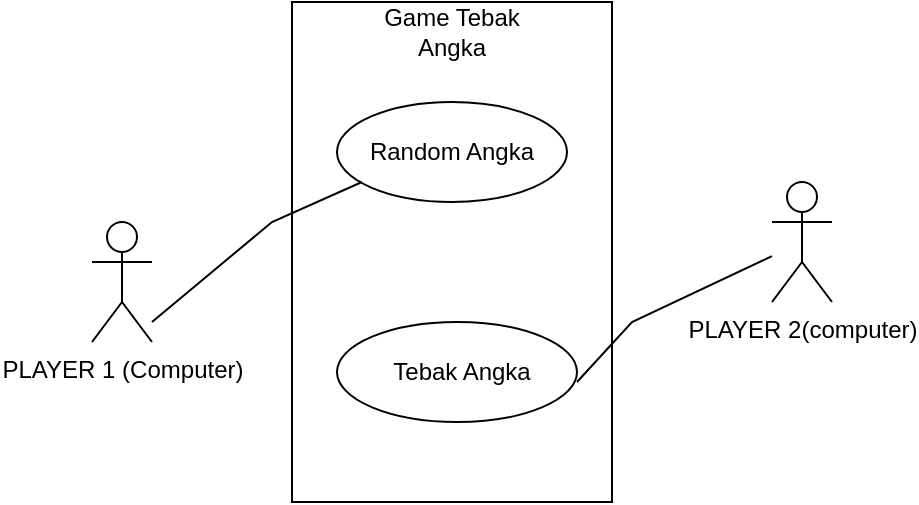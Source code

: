 <mxfile version="21.6.8" type="github">
  <diagram name="Page-1" id="oa9Hy5WR9T8vtJqIB_qF">
    <mxGraphModel dx="880" dy="478" grid="1" gridSize="10" guides="1" tooltips="1" connect="1" arrows="1" fold="1" page="1" pageScale="1" pageWidth="850" pageHeight="1100" math="0" shadow="0">
      <root>
        <mxCell id="0" />
        <mxCell id="1" parent="0" />
        <mxCell id="slcfN0gVcf-C9hrQRJ7O-11" value="PLAYER 2(computer)" style="shape=umlActor;verticalLabelPosition=bottom;verticalAlign=top;html=1;outlineConnect=0;" vertex="1" parent="1">
          <mxGeometry x="650" y="150" width="30" height="60" as="geometry" />
        </mxCell>
        <mxCell id="slcfN0gVcf-C9hrQRJ7O-1" value="" style="rounded=0;whiteSpace=wrap;html=1;" vertex="1" parent="1">
          <mxGeometry x="410" y="60" width="160" height="250" as="geometry" />
        </mxCell>
        <mxCell id="slcfN0gVcf-C9hrQRJ7O-24" value="Game Tebak&lt;br&gt;Angka" style="text;html=1;strokeColor=none;fillColor=none;align=center;verticalAlign=middle;whiteSpace=wrap;rounded=0;" vertex="1" parent="1">
          <mxGeometry x="450" y="60" width="80" height="30" as="geometry" />
        </mxCell>
        <mxCell id="slcfN0gVcf-C9hrQRJ7O-25" value="" style="ellipse;whiteSpace=wrap;html=1;" vertex="1" parent="1">
          <mxGeometry x="432.5" y="110" width="115" height="50" as="geometry" />
        </mxCell>
        <mxCell id="slcfN0gVcf-C9hrQRJ7O-26" value="Random Angka" style="text;html=1;strokeColor=none;fillColor=none;align=center;verticalAlign=middle;whiteSpace=wrap;rounded=0;" vertex="1" parent="1">
          <mxGeometry x="445" y="120" width="90" height="30" as="geometry" />
        </mxCell>
        <mxCell id="slcfN0gVcf-C9hrQRJ7O-27" value="" style="ellipse;whiteSpace=wrap;html=1;" vertex="1" parent="1">
          <mxGeometry x="432.5" y="220" width="120" height="50" as="geometry" />
        </mxCell>
        <mxCell id="slcfN0gVcf-C9hrQRJ7O-28" value="Tebak Angka" style="text;html=1;strokeColor=none;fillColor=none;align=center;verticalAlign=middle;whiteSpace=wrap;rounded=0;" vertex="1" parent="1">
          <mxGeometry x="445" y="230" width="100" height="30" as="geometry" />
        </mxCell>
        <mxCell id="slcfN0gVcf-C9hrQRJ7O-29" value="" style="endArrow=none;html=1;rounded=0;entryX=0;entryY=1;entryDx=0;entryDy=0;" edge="1" parent="1" target="slcfN0gVcf-C9hrQRJ7O-26">
          <mxGeometry width="50" height="50" relative="1" as="geometry">
            <mxPoint x="340" y="220" as="sourcePoint" />
            <mxPoint x="410" y="160" as="targetPoint" />
            <Array as="points">
              <mxPoint x="400" y="170" />
            </Array>
          </mxGeometry>
        </mxCell>
        <mxCell id="slcfN0gVcf-C9hrQRJ7O-31" value="PLAYER 1 (Computer)" style="shape=umlActor;verticalLabelPosition=bottom;verticalAlign=top;html=1;outlineConnect=0;" vertex="1" parent="1">
          <mxGeometry x="310" y="170" width="30" height="60" as="geometry" />
        </mxCell>
        <mxCell id="slcfN0gVcf-C9hrQRJ7O-33" value="" style="endArrow=none;html=1;rounded=0;" edge="1" parent="1" target="slcfN0gVcf-C9hrQRJ7O-11">
          <mxGeometry width="50" height="50" relative="1" as="geometry">
            <mxPoint x="552.5" y="250" as="sourcePoint" />
            <mxPoint x="603" y="190" as="targetPoint" />
            <Array as="points">
              <mxPoint x="580" y="220" />
            </Array>
          </mxGeometry>
        </mxCell>
      </root>
    </mxGraphModel>
  </diagram>
</mxfile>
